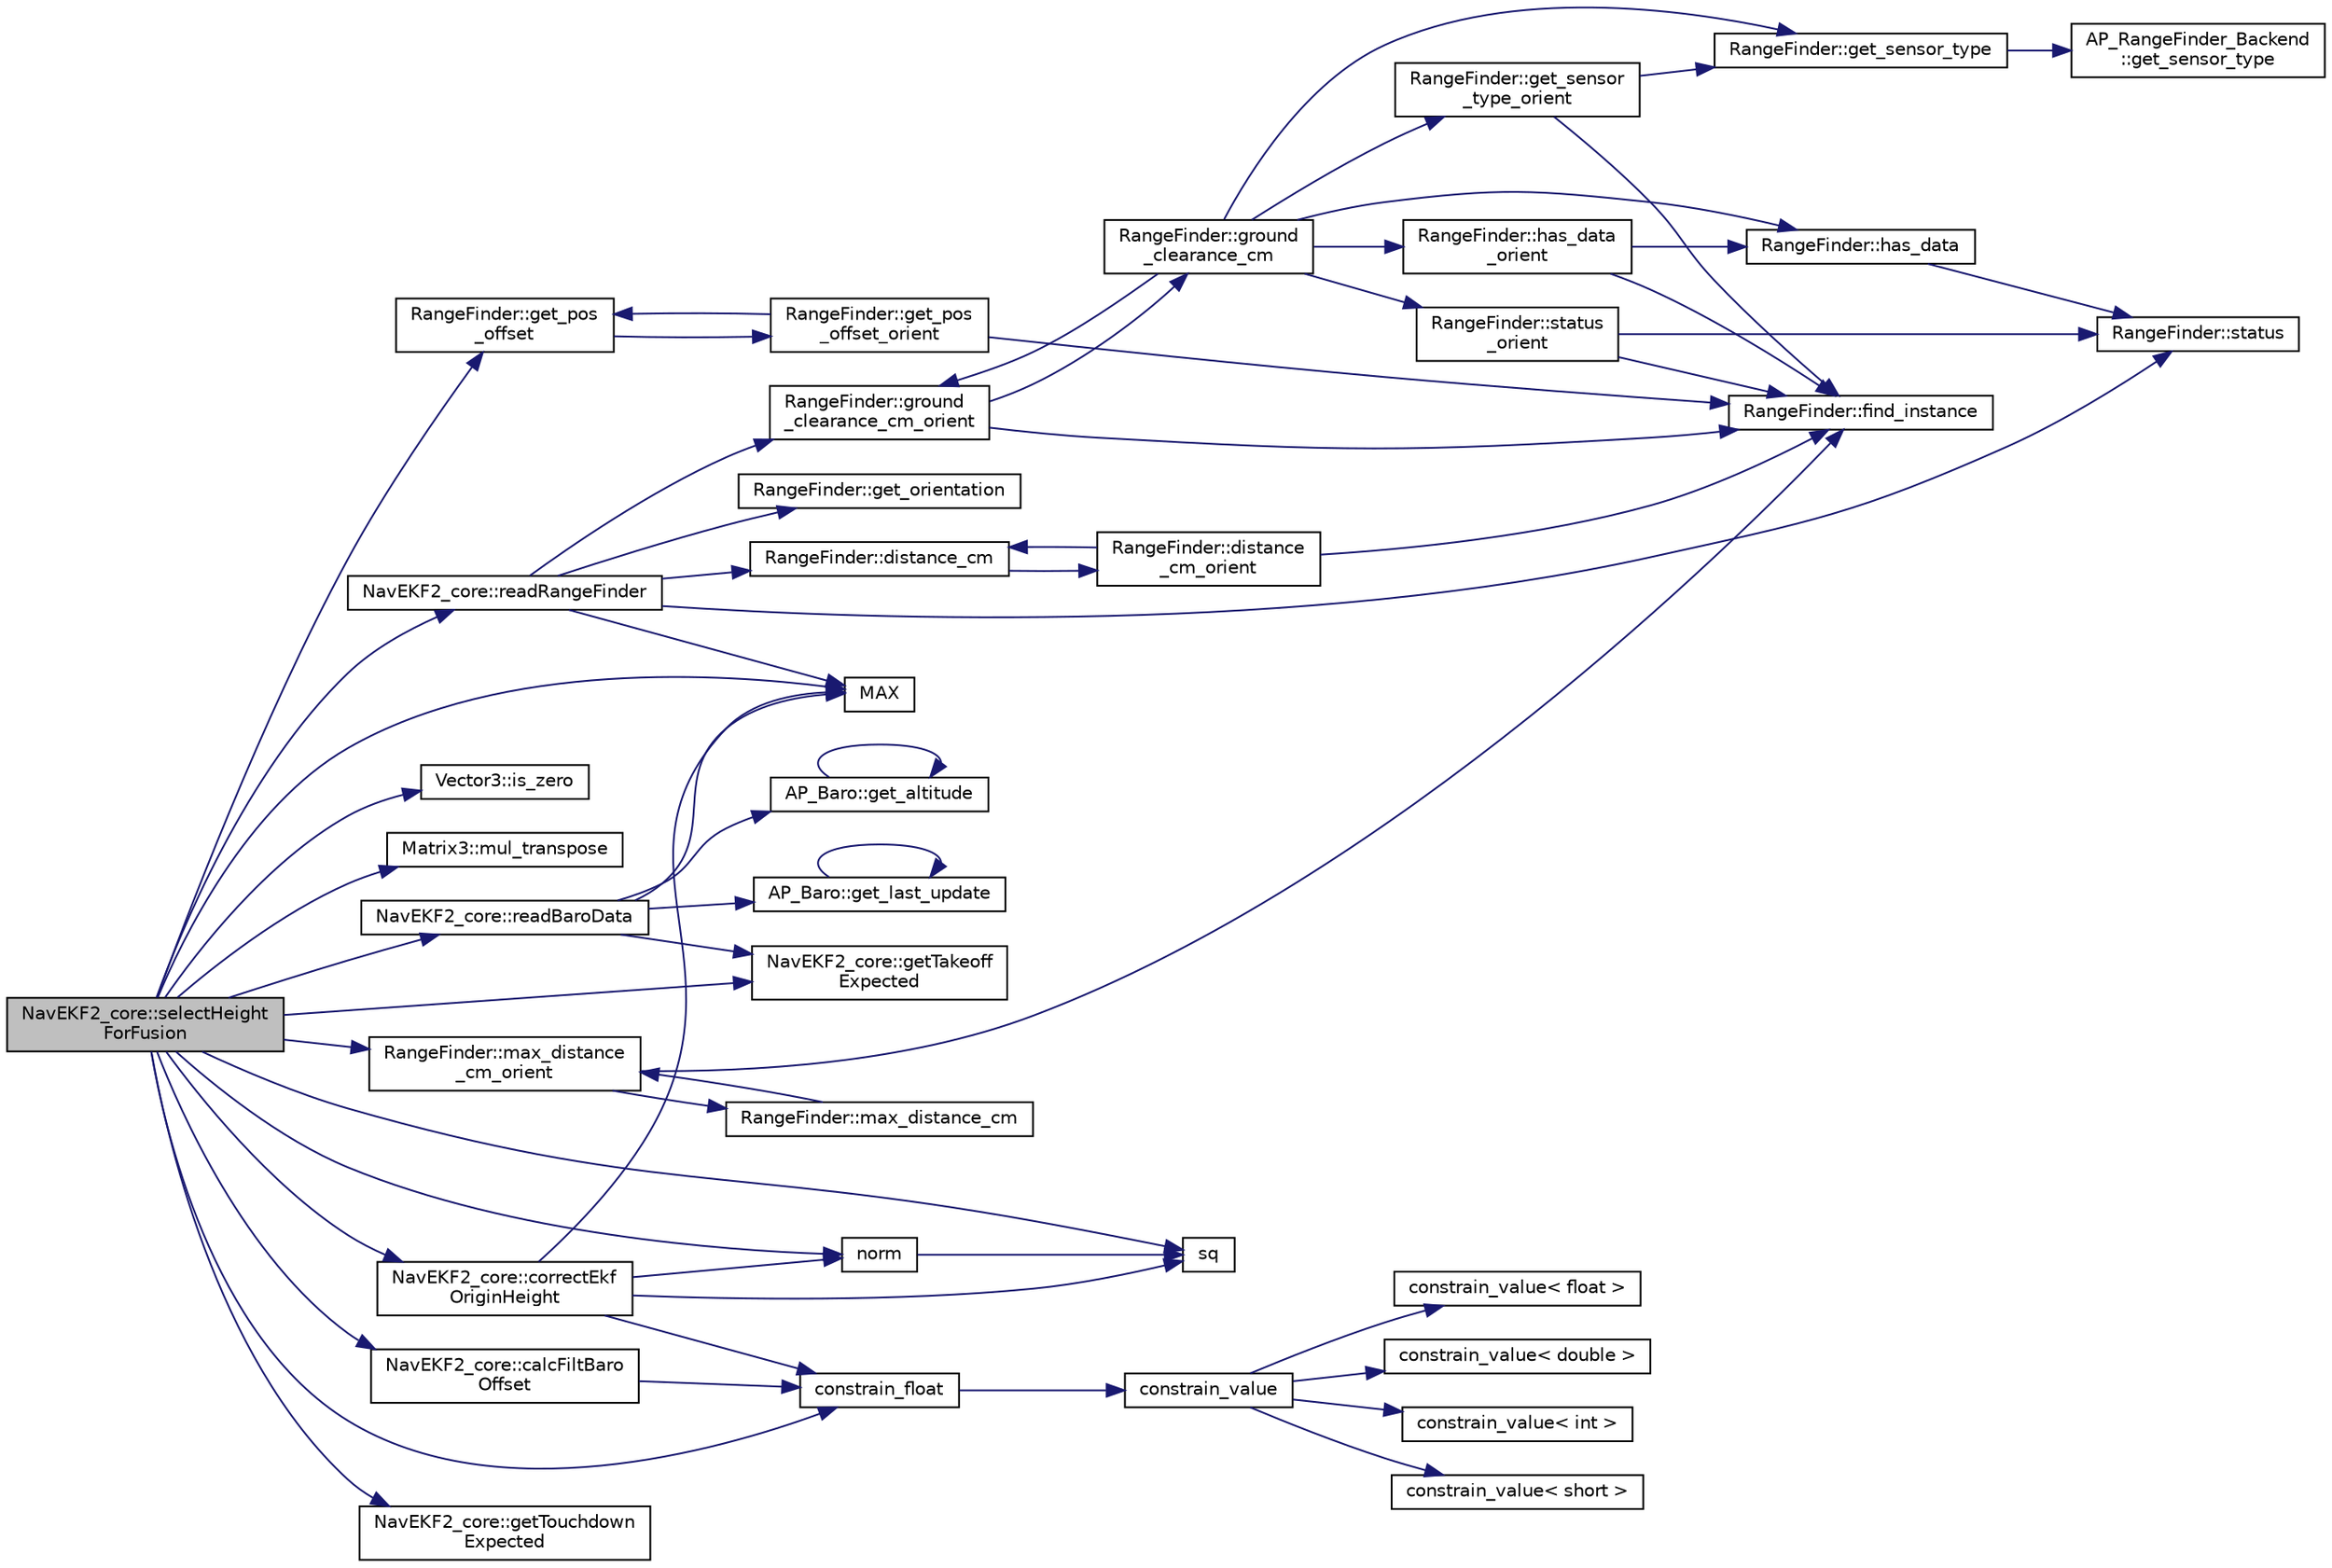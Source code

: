 digraph "NavEKF2_core::selectHeightForFusion"
{
 // INTERACTIVE_SVG=YES
  edge [fontname="Helvetica",fontsize="10",labelfontname="Helvetica",labelfontsize="10"];
  node [fontname="Helvetica",fontsize="10",shape=record];
  rankdir="LR";
  Node1 [label="NavEKF2_core::selectHeight\lForFusion",height=0.2,width=0.4,color="black", fillcolor="grey75", style="filled", fontcolor="black"];
  Node1 -> Node2 [color="midnightblue",fontsize="10",style="solid",fontname="Helvetica"];
  Node2 [label="NavEKF2_core::readRangeFinder",height=0.2,width=0.4,color="black", fillcolor="white", style="filled",URL="$classNavEKF2__core.html#a0c78437556b4a6020c91db03541e7228"];
  Node2 -> Node3 [color="midnightblue",fontsize="10",style="solid",fontname="Helvetica"];
  Node3 [label="MAX",height=0.2,width=0.4,color="black", fillcolor="white", style="filled",URL="$AP__Math_8h.html#a5c0b5c82749ac54970b2699d3c10ee9b"];
  Node2 -> Node4 [color="midnightblue",fontsize="10",style="solid",fontname="Helvetica"];
  Node4 [label="RangeFinder::ground\l_clearance_cm_orient",height=0.2,width=0.4,color="black", fillcolor="white", style="filled",URL="$classRangeFinder.html#a8d80f2033a9c81339a5241bf5fd312b9"];
  Node4 -> Node5 [color="midnightblue",fontsize="10",style="solid",fontname="Helvetica"];
  Node5 [label="RangeFinder::find_instance",height=0.2,width=0.4,color="black", fillcolor="white", style="filled",URL="$classRangeFinder.html#a532b9699a5ac5270db1584fa7fab8a4c"];
  Node4 -> Node6 [color="midnightblue",fontsize="10",style="solid",fontname="Helvetica"];
  Node6 [label="RangeFinder::ground\l_clearance_cm",height=0.2,width=0.4,color="black", fillcolor="white", style="filled",URL="$classRangeFinder.html#ad95f15a0eea1106c41337089636175b3"];
  Node6 -> Node4 [color="midnightblue",fontsize="10",style="solid",fontname="Helvetica"];
  Node6 -> Node7 [color="midnightblue",fontsize="10",style="solid",fontname="Helvetica"];
  Node7 [label="RangeFinder::get_sensor_type",height=0.2,width=0.4,color="black", fillcolor="white", style="filled",URL="$classRangeFinder.html#a11cf97cf628da3ca925b490ecc0c56a0"];
  Node7 -> Node8 [color="midnightblue",fontsize="10",style="solid",fontname="Helvetica"];
  Node8 [label="AP_RangeFinder_Backend\l::get_sensor_type",height=0.2,width=0.4,color="black", fillcolor="white", style="filled",URL="$classAP__RangeFinder__Backend.html#a9d8b660c0b1c915f224587608c0129a5"];
  Node6 -> Node9 [color="midnightblue",fontsize="10",style="solid",fontname="Helvetica"];
  Node9 [label="RangeFinder::get_sensor\l_type_orient",height=0.2,width=0.4,color="black", fillcolor="white", style="filled",URL="$classRangeFinder.html#a10b1e4910442663876f4d89a5c61e18b"];
  Node9 -> Node5 [color="midnightblue",fontsize="10",style="solid",fontname="Helvetica"];
  Node9 -> Node7 [color="midnightblue",fontsize="10",style="solid",fontname="Helvetica"];
  Node6 -> Node10 [color="midnightblue",fontsize="10",style="solid",fontname="Helvetica"];
  Node10 [label="RangeFinder::status\l_orient",height=0.2,width=0.4,color="black", fillcolor="white", style="filled",URL="$classRangeFinder.html#aa40fdb58e3887d08e6ad2b2da3c5076e"];
  Node10 -> Node5 [color="midnightblue",fontsize="10",style="solid",fontname="Helvetica"];
  Node10 -> Node11 [color="midnightblue",fontsize="10",style="solid",fontname="Helvetica"];
  Node11 [label="RangeFinder::status",height=0.2,width=0.4,color="black", fillcolor="white", style="filled",URL="$classRangeFinder.html#a5452cf4387ba889dd206b12375d2e059"];
  Node6 -> Node12 [color="midnightblue",fontsize="10",style="solid",fontname="Helvetica"];
  Node12 [label="RangeFinder::has_data",height=0.2,width=0.4,color="black", fillcolor="white", style="filled",URL="$classRangeFinder.html#a53a15c9f1ba0bfa9cbcf8d381025eb0f"];
  Node12 -> Node11 [color="midnightblue",fontsize="10",style="solid",fontname="Helvetica"];
  Node6 -> Node13 [color="midnightblue",fontsize="10",style="solid",fontname="Helvetica"];
  Node13 [label="RangeFinder::has_data\l_orient",height=0.2,width=0.4,color="black", fillcolor="white", style="filled",URL="$classRangeFinder.html#a6b1c79a6c9b8c755beb4d660c8a24b02"];
  Node13 -> Node5 [color="midnightblue",fontsize="10",style="solid",fontname="Helvetica"];
  Node13 -> Node12 [color="midnightblue",fontsize="10",style="solid",fontname="Helvetica"];
  Node2 -> Node14 [color="midnightblue",fontsize="10",style="solid",fontname="Helvetica"];
  Node14 [label="RangeFinder::get_orientation",height=0.2,width=0.4,color="black", fillcolor="white", style="filled",URL="$classRangeFinder.html#a8726073396e842beb10cd0b851fa5521"];
  Node2 -> Node11 [color="midnightblue",fontsize="10",style="solid",fontname="Helvetica"];
  Node2 -> Node15 [color="midnightblue",fontsize="10",style="solid",fontname="Helvetica"];
  Node15 [label="RangeFinder::distance_cm",height=0.2,width=0.4,color="black", fillcolor="white", style="filled",URL="$classRangeFinder.html#a451a7507d534024c72faa2d1b734cb3c"];
  Node15 -> Node16 [color="midnightblue",fontsize="10",style="solid",fontname="Helvetica"];
  Node16 [label="RangeFinder::distance\l_cm_orient",height=0.2,width=0.4,color="black", fillcolor="white", style="filled",URL="$classRangeFinder.html#a68658534a280bdcefbcf50d40808c3c8"];
  Node16 -> Node5 [color="midnightblue",fontsize="10",style="solid",fontname="Helvetica"];
  Node16 -> Node15 [color="midnightblue",fontsize="10",style="solid",fontname="Helvetica"];
  Node1 -> Node17 [color="midnightblue",fontsize="10",style="solid",fontname="Helvetica"];
  Node17 [label="RangeFinder::get_pos\l_offset",height=0.2,width=0.4,color="black", fillcolor="white", style="filled",URL="$classRangeFinder.html#a54ba24985707c8404615835665da4efd"];
  Node17 -> Node18 [color="midnightblue",fontsize="10",style="solid",fontname="Helvetica"];
  Node18 [label="RangeFinder::get_pos\l_offset_orient",height=0.2,width=0.4,color="black", fillcolor="white", style="filled",URL="$classRangeFinder.html#a4d27e771b049550e6c01847292eb1497"];
  Node18 -> Node5 [color="midnightblue",fontsize="10",style="solid",fontname="Helvetica"];
  Node18 -> Node17 [color="midnightblue",fontsize="10",style="solid",fontname="Helvetica"];
  Node1 -> Node19 [color="midnightblue",fontsize="10",style="solid",fontname="Helvetica"];
  Node19 [label="Vector3::is_zero",height=0.2,width=0.4,color="black", fillcolor="white", style="filled",URL="$classVector3.html#a0a3015b68acc33e5ca34bbe122d7fc66"];
  Node1 -> Node20 [color="midnightblue",fontsize="10",style="solid",fontname="Helvetica"];
  Node20 [label="Matrix3::mul_transpose",height=0.2,width=0.4,color="black", fillcolor="white", style="filled",URL="$classMatrix3.html#a3705734aec6b67d729011cd792d7398a"];
  Node1 -> Node21 [color="midnightblue",fontsize="10",style="solid",fontname="Helvetica"];
  Node21 [label="NavEKF2_core::readBaroData",height=0.2,width=0.4,color="black", fillcolor="white", style="filled",URL="$classNavEKF2__core.html#a271df7b049222e8a2a5901a7955c0c16"];
  Node21 -> Node22 [color="midnightblue",fontsize="10",style="solid",fontname="Helvetica"];
  Node22 [label="AP_Baro::get_last_update",height=0.2,width=0.4,color="black", fillcolor="white", style="filled",URL="$classAP__Baro.html#aae5b3ae28aca807eb20b722a04685061"];
  Node22 -> Node22 [color="midnightblue",fontsize="10",style="solid",fontname="Helvetica"];
  Node21 -> Node23 [color="midnightblue",fontsize="10",style="solid",fontname="Helvetica"];
  Node23 [label="AP_Baro::get_altitude",height=0.2,width=0.4,color="black", fillcolor="white", style="filled",URL="$classAP__Baro.html#a984b4dbc11e276e832467253590da933"];
  Node23 -> Node23 [color="midnightblue",fontsize="10",style="solid",fontname="Helvetica"];
  Node21 -> Node24 [color="midnightblue",fontsize="10",style="solid",fontname="Helvetica"];
  Node24 [label="NavEKF2_core::getTakeoff\lExpected",height=0.2,width=0.4,color="black", fillcolor="white", style="filled",URL="$classNavEKF2__core.html#a056ddc5c0ee3c2ad964ada345e554cb7"];
  Node21 -> Node3 [color="midnightblue",fontsize="10",style="solid",fontname="Helvetica"];
  Node1 -> Node25 [color="midnightblue",fontsize="10",style="solid",fontname="Helvetica"];
  Node25 [label="RangeFinder::max_distance\l_cm_orient",height=0.2,width=0.4,color="black", fillcolor="white", style="filled",URL="$classRangeFinder.html#a62c4d7cafb56caa1f3244a658d03708d"];
  Node25 -> Node5 [color="midnightblue",fontsize="10",style="solid",fontname="Helvetica"];
  Node25 -> Node26 [color="midnightblue",fontsize="10",style="solid",fontname="Helvetica"];
  Node26 [label="RangeFinder::max_distance_cm",height=0.2,width=0.4,color="black", fillcolor="white", style="filled",URL="$classRangeFinder.html#a52afaa97928556f60fe968ee9a6ce429"];
  Node26 -> Node25 [color="midnightblue",fontsize="10",style="solid",fontname="Helvetica"];
  Node1 -> Node27 [color="midnightblue",fontsize="10",style="solid",fontname="Helvetica"];
  Node27 [label="norm",height=0.2,width=0.4,color="black", fillcolor="white", style="filled",URL="$AP__Math_8h.html#adc76d4a5e5c9ae8cb7ab17b55c40d636"];
  Node27 -> Node28 [color="midnightblue",fontsize="10",style="solid",fontname="Helvetica"];
  Node28 [label="sq",height=0.2,width=0.4,color="black", fillcolor="white", style="filled",URL="$AP__Math_8h.html#a0375e3d67fd3911cacee5c3e1408c0f2"];
  Node1 -> Node3 [color="midnightblue",fontsize="10",style="solid",fontname="Helvetica"];
  Node1 -> Node29 [color="midnightblue",fontsize="10",style="solid",fontname="Helvetica"];
  Node29 [label="NavEKF2_core::calcFiltBaro\lOffset",height=0.2,width=0.4,color="black", fillcolor="white", style="filled",URL="$classNavEKF2__core.html#ade81547592a639c2ae38dfbf14c4e8af"];
  Node29 -> Node30 [color="midnightblue",fontsize="10",style="solid",fontname="Helvetica"];
  Node30 [label="constrain_float",height=0.2,width=0.4,color="black", fillcolor="white", style="filled",URL="$AP__Math_8h.html#ad525609d9dba6ffa556a0fbf08a3f9b4"];
  Node30 -> Node31 [color="midnightblue",fontsize="10",style="solid",fontname="Helvetica"];
  Node31 [label="constrain_value",height=0.2,width=0.4,color="black", fillcolor="white", style="filled",URL="$AP__Math_8h.html#a20e8f8671c282c69c1954652b6d61585"];
  Node31 -> Node32 [color="midnightblue",fontsize="10",style="solid",fontname="Helvetica"];
  Node32 [label="constrain_value\< int \>",height=0.2,width=0.4,color="black", fillcolor="white", style="filled",URL="$AP__Math_8cpp.html#a37e8e901754cb9c8e53a8e3030c82c50"];
  Node31 -> Node33 [color="midnightblue",fontsize="10",style="solid",fontname="Helvetica"];
  Node33 [label="constrain_value\< short \>",height=0.2,width=0.4,color="black", fillcolor="white", style="filled",URL="$AP__Math_8cpp.html#afdbe107ec1987d318a6347816fbf2b89"];
  Node31 -> Node34 [color="midnightblue",fontsize="10",style="solid",fontname="Helvetica"];
  Node34 [label="constrain_value\< float \>",height=0.2,width=0.4,color="black", fillcolor="white", style="filled",URL="$AP__Math_8cpp.html#ae6c621670c214da687de21d4e3a92587"];
  Node31 -> Node35 [color="midnightblue",fontsize="10",style="solid",fontname="Helvetica"];
  Node35 [label="constrain_value\< double \>",height=0.2,width=0.4,color="black", fillcolor="white", style="filled",URL="$AP__Math_8cpp.html#afe3990b00e9abc43fa97dfaf8e32f5c4"];
  Node1 -> Node24 [color="midnightblue",fontsize="10",style="solid",fontname="Helvetica"];
  Node1 -> Node30 [color="midnightblue",fontsize="10",style="solid",fontname="Helvetica"];
  Node1 -> Node36 [color="midnightblue",fontsize="10",style="solid",fontname="Helvetica"];
  Node36 [label="NavEKF2_core::correctEkf\lOriginHeight",height=0.2,width=0.4,color="black", fillcolor="white", style="filled",URL="$classNavEKF2__core.html#a87e267358d3a7af06cad4d0bd4324913"];
  Node36 -> Node30 [color="midnightblue",fontsize="10",style="solid",fontname="Helvetica"];
  Node36 -> Node28 [color="midnightblue",fontsize="10",style="solid",fontname="Helvetica"];
  Node36 -> Node27 [color="midnightblue",fontsize="10",style="solid",fontname="Helvetica"];
  Node36 -> Node3 [color="midnightblue",fontsize="10",style="solid",fontname="Helvetica"];
  Node1 -> Node28 [color="midnightblue",fontsize="10",style="solid",fontname="Helvetica"];
  Node1 -> Node37 [color="midnightblue",fontsize="10",style="solid",fontname="Helvetica"];
  Node37 [label="NavEKF2_core::getTouchdown\lExpected",height=0.2,width=0.4,color="black", fillcolor="white", style="filled",URL="$classNavEKF2__core.html#a5c3a3ea2266b0c391e802c679927167a"];
}
